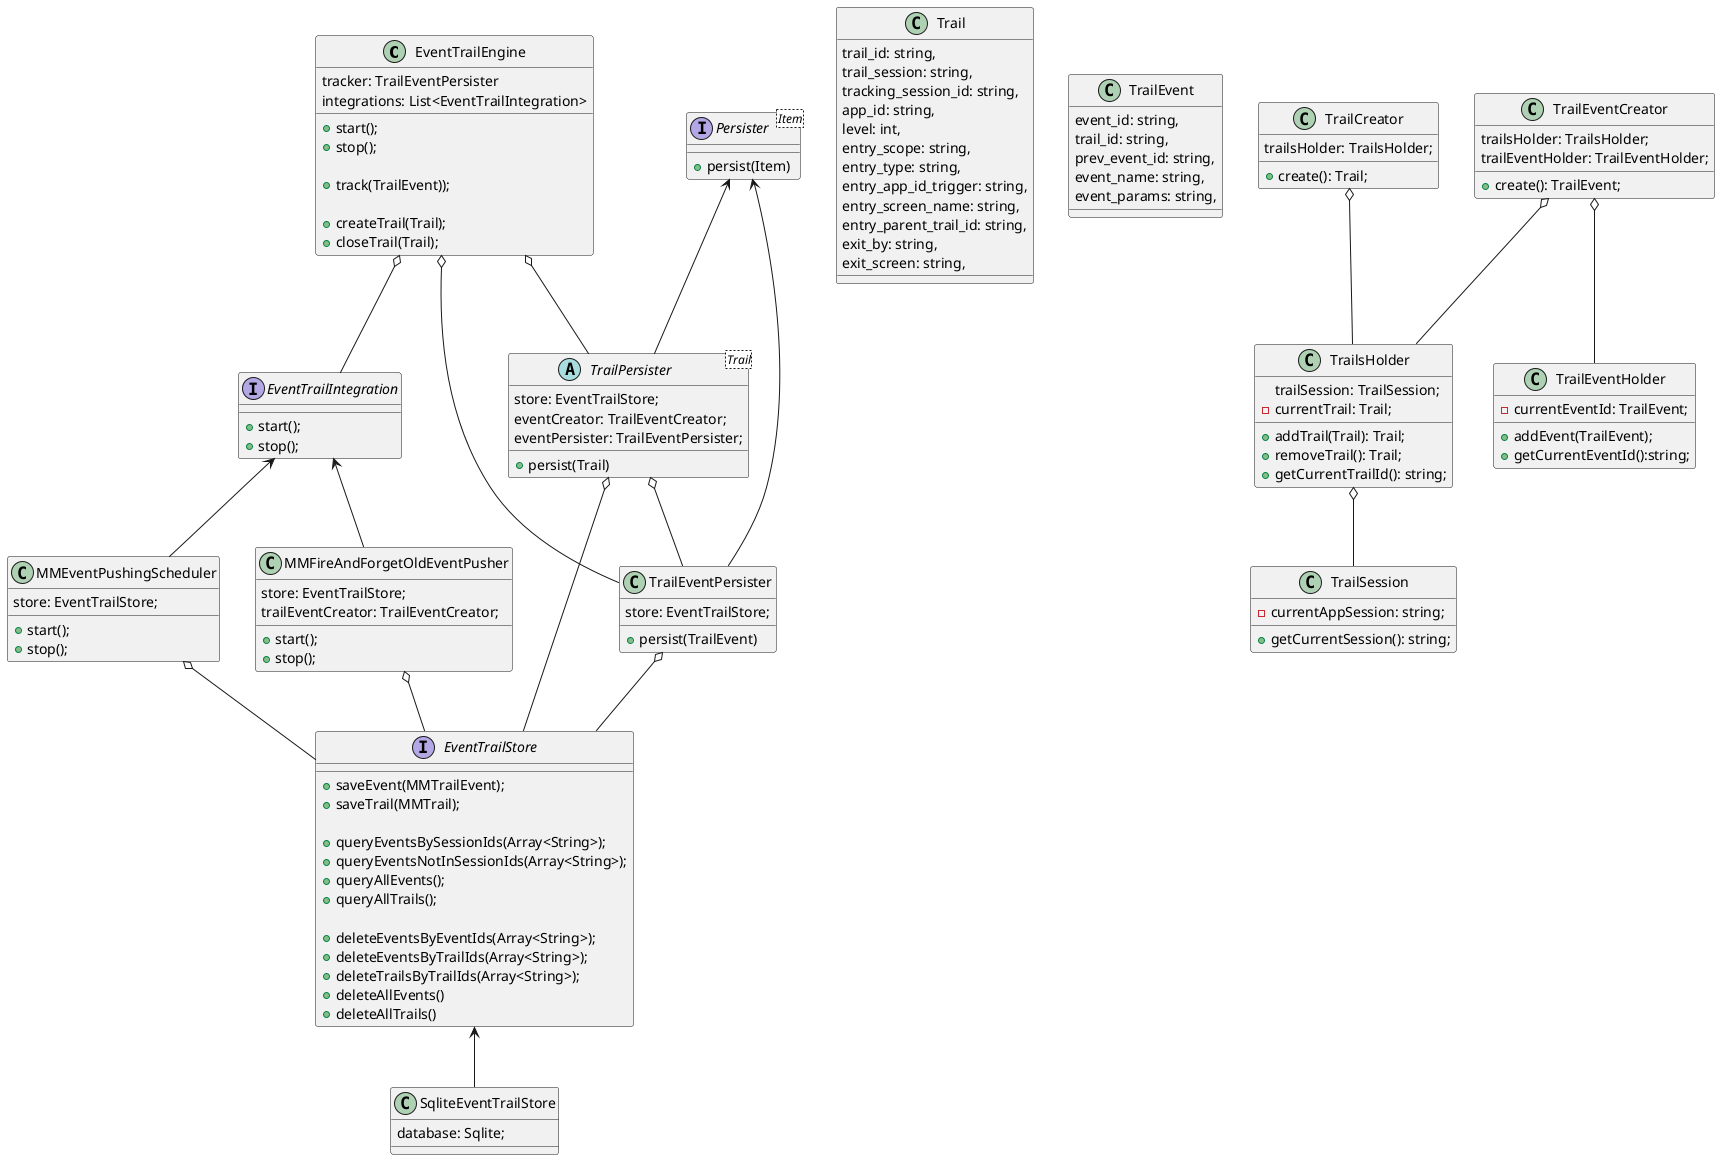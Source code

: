 @startuml


class EventTrailEngine {
    tracker: TrailEventPersister
    integrations: List<EventTrailIntegration>

    + start();
    + stop();

    + track(TrailEvent));
    
    + createTrail(Trail);
    + closeTrail(Trail);

}
EventTrailEngine o-- EventTrailIntegration
EventTrailEngine o-- TrailEventPersister
EventTrailEngine o-- TrailPersister

interface Persister<Item> {
    + persist(Item)
}
Persister <-- TrailPersister
Persister <-- TrailEventPersister

abstract class TrailPersister<Trail> {
    store: EventTrailStore;
    eventCreator: TrailEventCreator;
    eventPersister: TrailEventPersister;

    + persist(Trail)
}
' TrailPersister <-- StartTrailPersister
' TrailPersister <-- EndTrailPersister
TrailPersister o-- EventTrailStore
TrailPersister o-- TrailEventPersister


class TrailEventPersister {
    store: EventTrailStore;

    + persist(TrailEvent)
}
TrailEventPersister o-- EventTrailStore

' class StartTrailPersister { 
'     + persist(Trail)
' }

' class EndTrailPersister { 
'     + persist(Trail)
' }


' TrailEventPersister o-- UpcomingTrailEventsSubject

' class UpcomingTrailEventsSubject {
'     + emit()
'     + onUpComingEvent(callback)
' }

interface EventTrailIntegration {
    + start();
    + stop();
}
EventTrailIntegration <-- MMEventPushingScheduler
EventTrailIntegration <--  MMFireAndForgetOldEventPusher
' EventTrailIntegration <-- ThresholdPusherIntegration


class MMEventPushingScheduler {
    store: EventTrailStore;
    + start();
    + stop();
}
MMEventPushingScheduler o-- EventTrailStore

' class ThresholdPusherIntegration {
'     subject: UpcomingTrailEventsSubject;
'     store: EventTrailStore;
'     thresholdNumberOfEvents: Int;
'     - checkIfReachingThreshold();
'     + start();
'     + stop();
' }
' ThresholdPusherIntegration o-- UpcomingTrailEventsSubject
' ThresholdPusherIntegration o-- EventTrailStore

class  MMFireAndForgetOldEventPusher {
    store: EventTrailStore;
    trailEventCreator: TrailEventCreator;

    + start();
    + stop();
}
 MMFireAndForgetOldEventPusher o-- EventTrailStore

interface EventTrailStore {
    + saveEvent(MMTrailEvent);
    + saveTrail(MMTrail);

    + queryEventsBySessionIds(Array<String>);
    + queryEventsNotInSessionIds(Array<String>);
    + queryAllEvents();
    + queryAllTrails();
 
    + deleteEventsByEventIds(Array<String>);
    + deleteEventsByTrailIds(Array<String>);
    + deleteTrailsByTrailIds(Array<String>);
    + deleteAllEvents()
    + deleteAllTrails()
}

EventTrailStore <-- SqliteEventTrailStore

class SqliteEventTrailStore {
    database: Sqlite;
}
 
class Trail {
	trail_id: string,
    trail_session: string,
	tracking_session_id: string,
	app_id: string,
	level: int,
	entry_scope: string,
	entry_type: string,
	entry_app_id_trigger: string,
	entry_screen_name: string,
	entry_parent_trail_id: string,
	exit_by: string,
	exit_screen: string,
}

class TrailEvent {
  event_id: string,
  trail_id: string,
  prev_event_id: string,
  event_name: string,
  event_params: string,
}

class TrailsHolder {
    trailSession: TrailSession;
    - currentTrail: Trail;

    + addTrail(Trail): Trail;
    + removeTrail(): Trail;
    + getCurrentTrailId(): string;
}
TrailsHolder o-- TrailSession

class TrailEventHolder {
    - currentEventId: TrailEvent;

    + addEvent(TrailEvent);
    + getCurrentEventId():string;
}

class TrailEventCreator {
    trailsHolder: TrailsHolder;
    trailEventHolder: TrailEventHolder;

    + create(): TrailEvent;
}
TrailEventCreator o-- TrailsHolder
TrailEventCreator o-- TrailEventHolder

class TrailCreator {
    trailsHolder: TrailsHolder;

    + create(): Trail;
}
TrailCreator o--TrailsHolder

class TrailSession {
    - currentAppSession: string;
    + getCurrentSession(): string;
}

@enduml

